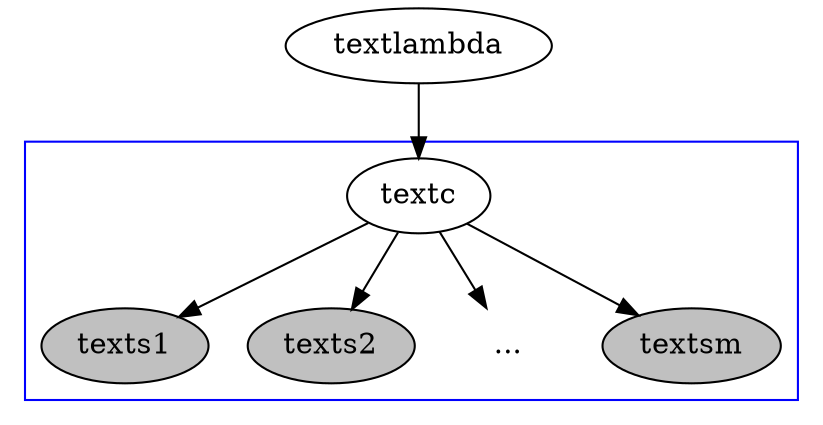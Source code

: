 digraph abc {
subgraph cluster_1 {
color=blue;
ci[label=textc];
s1i[label=texts1, style=filled, fillcolor=grey];
s2i[label=texts2, style=filled, fillcolor=grey];
dot[label="...", shape=plaintext];
smi[label=textsm, style=filled, fillcolor=grey];
ci -> s1i;
ci -> s2i;
ci -> dot;
ci -> smi;
}

textlambda -> ci
}
